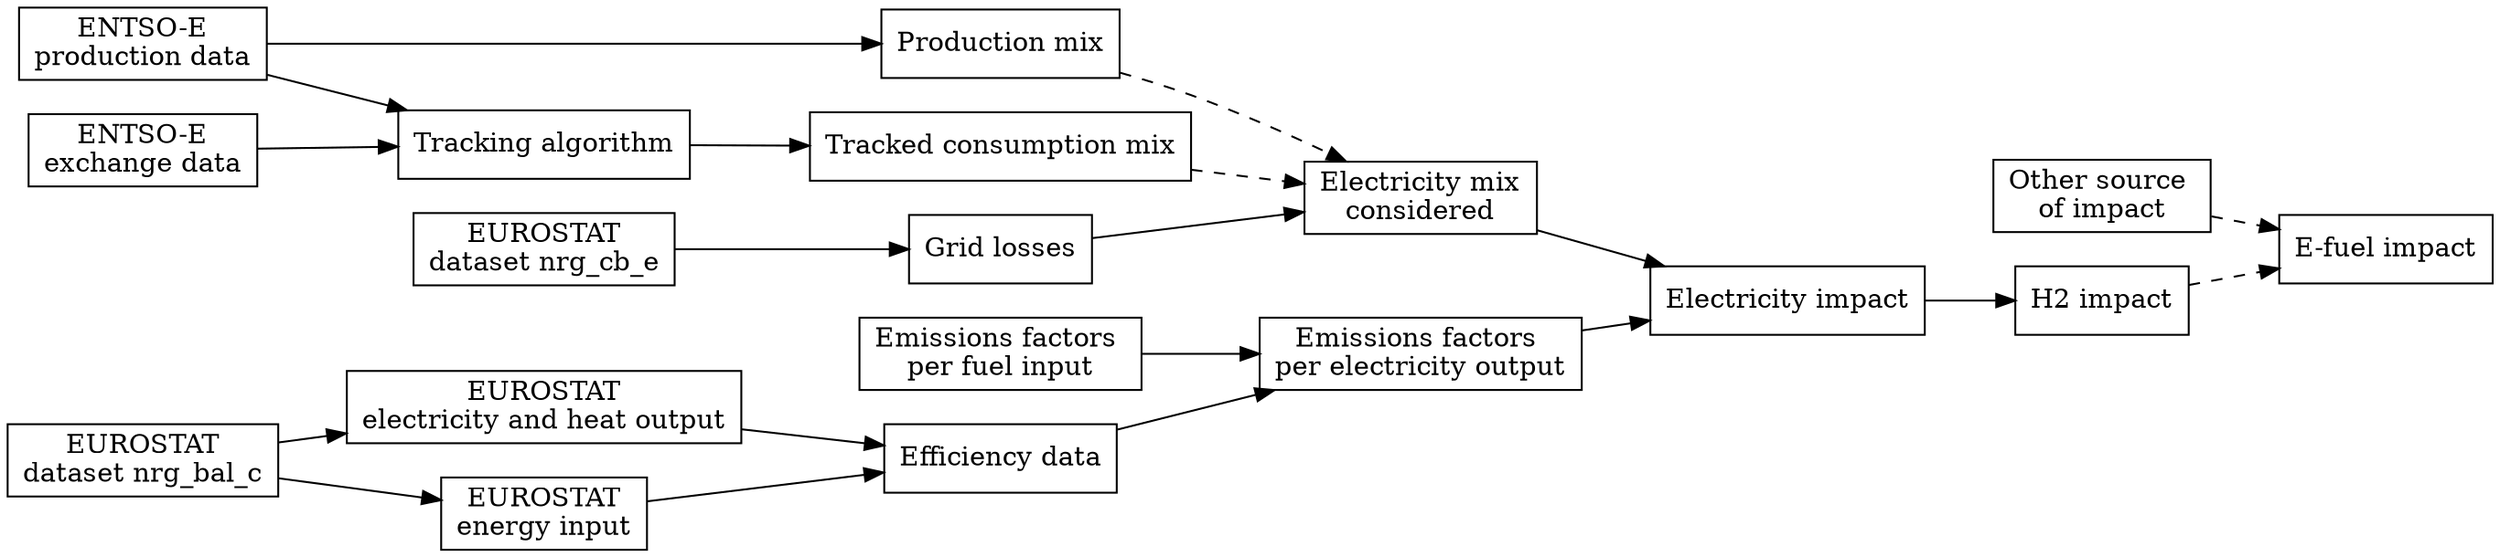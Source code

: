 // Figure_method
digraph Figure_method {
	rankdir=LR
	"E-fuel impact" [shape=rectangle]
	"Other source 
of impact" [shape=rectangle]
	"H2 impact" [shape=rectangle]
	"Electricity impact" [shape=rectangle]
	"Electricity mix
considered" [shape=rectangle]
	"Production mix" [shape=rectangle]
	"Tracked consumption mix" [shape=rectangle]
	"Grid losses" [shape=rectangle]
	"Tracking algorithm" [shape=rectangle]
	"ENTSO-E
production data" [shape=rectangle]
	"ENTSO-E
exchange data" [shape=rectangle]
	"Emissions factors 
per electricity output" [shape=rectangle]
	"Emissions factors 
per fuel input" [shape=rectangle]
	"Efficiency data" [shape=rectangle]
	"EUROSTAT
electricity and heat output" [shape=rectangle]
	"EUROSTAT
energy input" [shape=rectangle]
	"EUROSTAT
dataset nrg_bal_c" [shape=rectangle]
	"EUROSTAT
dataset nrg_cb_e" [shape=rectangle]
	"H2 impact" -> "E-fuel impact" [style=dashed]
	"Other source 
of impact" -> "E-fuel impact" [style=dashed]
	"Electricity impact" -> "H2 impact"
	"Electricity mix
considered" -> "Electricity impact"
	"Emissions factors 
per electricity output" -> "Electricity impact"
	"Emissions factors 
per fuel input" -> "Emissions factors 
per electricity output"
	"Efficiency data" -> "Emissions factors 
per electricity output"
	"EUROSTAT
electricity and heat output" -> "Efficiency data"
	"EUROSTAT
energy input" -> "Efficiency data"
	"Production mix" -> "Electricity mix
considered" [style=dashed]
	"Tracked consumption mix" -> "Electricity mix
considered" [style=dashed]
	"Grid losses" -> "Electricity mix
considered"
	"EUROSTAT
dataset nrg_cb_e" -> "Grid losses"
	"ENTSO-E
production data" -> "Production mix"
	"Tracking algorithm" -> "Tracked consumption mix"
	"ENTSO-E
production data" -> "Tracking algorithm"
	"ENTSO-E
exchange data" -> "Tracking algorithm"
	"EUROSTAT
dataset nrg_bal_c" -> "EUROSTAT
electricity and heat output"
	"EUROSTAT
dataset nrg_bal_c" -> "EUROSTAT
energy input"
}
